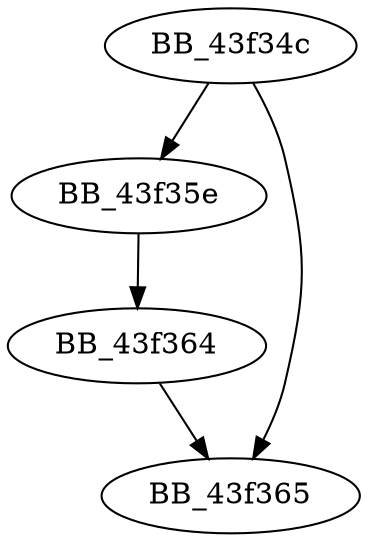 DiGraph sub_43F34C{
BB_43f34c->BB_43f35e
BB_43f34c->BB_43f365
BB_43f35e->BB_43f364
BB_43f364->BB_43f365
}
